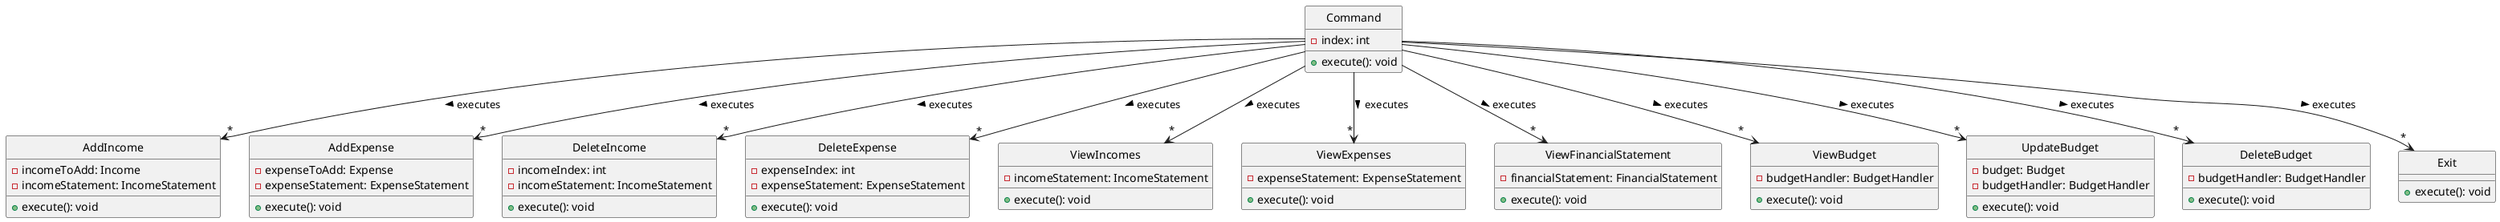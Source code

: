 @startuml

skinparam Style strictuml

class           Command
class           AddIncome
class           AddExpense
class           DeleteIncome
class           DeleteExpense
class           ViewIncomes
class           ViewExpenses
class           ViewFinancialStatement
class           ViewBudget
class           UpdateBudget
class           DeleteBudget
class           Exit

Command --> "*" AddIncome : executes >
Command --> "*" AddExpense : executes >
Command --> "*" DeleteIncome : executes >
Command --> "*" DeleteExpense : executes >
Command --> "*" ViewIncomes : executes >
Command --> "*" ViewExpenses : executes >
Command --> "*" ViewFinancialStatement : executes >
Command --> "*" ViewBudget : executes >
Command --> "*" UpdateBudget : executes >
Command --> "*" DeleteBudget : executes >
Command --> "*" Exit : executes >

class Command {
    - index: int
    + execute(): void
}
class AddIncome {
    - incomeToAdd: Income
    - incomeStatement: IncomeStatement
    + execute(): void
}
class AddExpense {
    - expenseToAdd: Expense
    - expenseStatement: ExpenseStatement
    + execute(): void
}
class DeleteIncome {
    - incomeIndex: int
    - incomeStatement: IncomeStatement
    + execute(): void
}
class DeleteExpense {
    - expenseIndex: int
    - expenseStatement: ExpenseStatement
    + execute(): void
}
class ViewIncomes {
    - incomeStatement: IncomeStatement
    + execute(): void
}
class ViewExpenses {
    - expenseStatement: ExpenseStatement
    + execute(): void
}
class ViewFinancialStatement {
    - financialStatement: FinancialStatement
    + execute(): void
}
class ViewBudget {
    - budgetHandler: BudgetHandler
    + execute(): void
 }
 class UpdateBudget {
    - budget: Budget
    - budgetHandler: BudgetHandler
    + execute(): void
 }
 class DeleteBudget {
    - budgetHandler: BudgetHandler
    + execute(): void
  }
  class Exit {
       + execute(): void
   }

@enduml